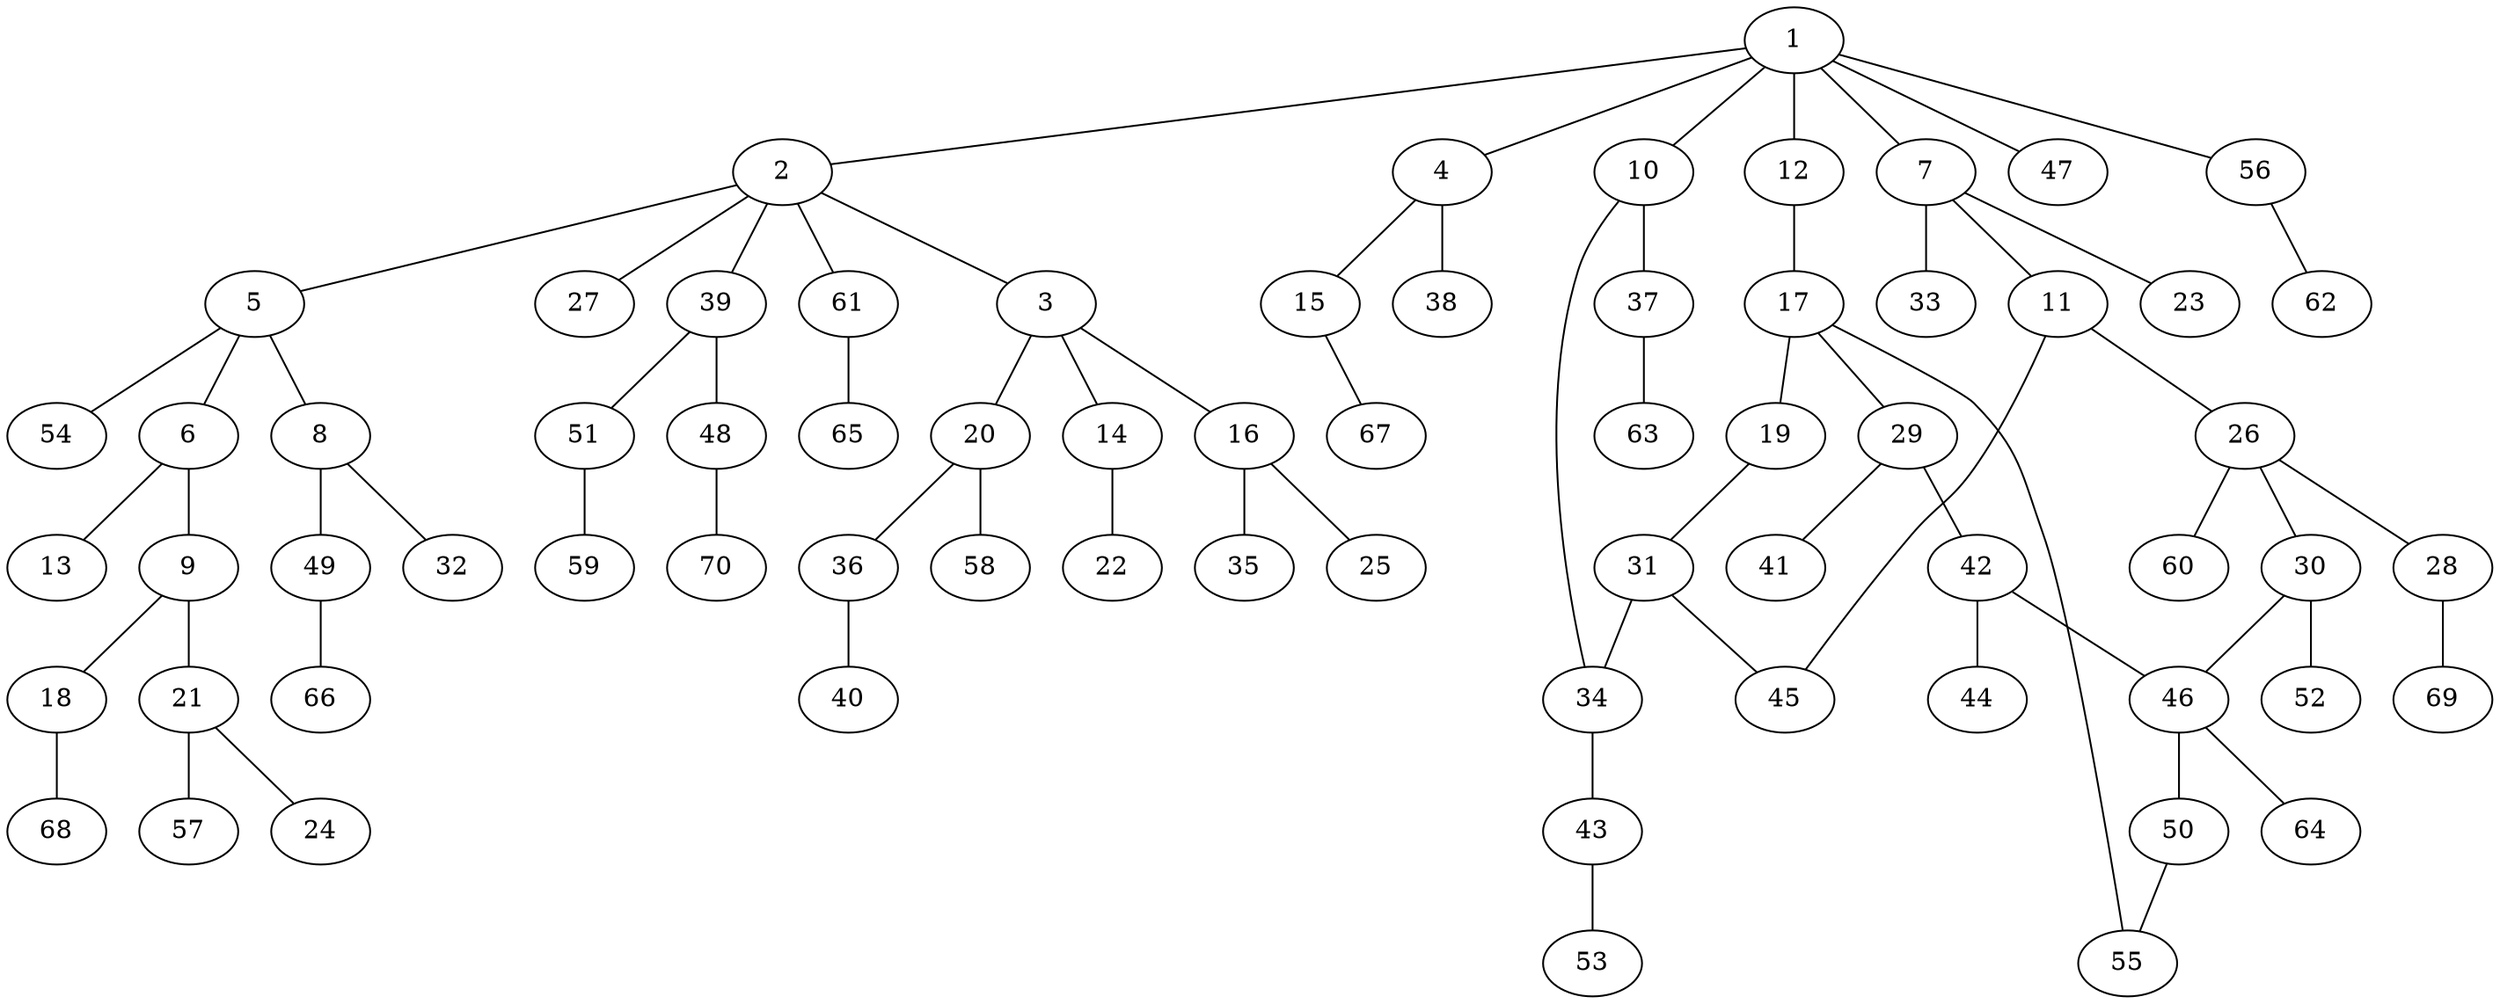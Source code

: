 graph graphname {1--2
1--4
1--7
1--10
1--12
1--47
1--56
2--3
2--5
2--27
2--39
2--61
3--14
3--16
3--20
4--15
4--38
5--6
5--8
5--54
6--9
6--13
7--11
7--23
7--33
8--32
8--49
9--18
9--21
10--34
10--37
11--26
11--45
12--17
14--22
15--67
16--25
16--35
17--19
17--29
17--55
18--68
19--31
20--36
20--58
21--24
21--57
26--28
26--30
26--60
28--69
29--41
29--42
30--46
30--52
31--34
31--45
34--43
36--40
37--63
39--48
39--51
42--44
42--46
43--53
46--50
46--64
48--70
49--66
50--55
51--59
56--62
61--65
}